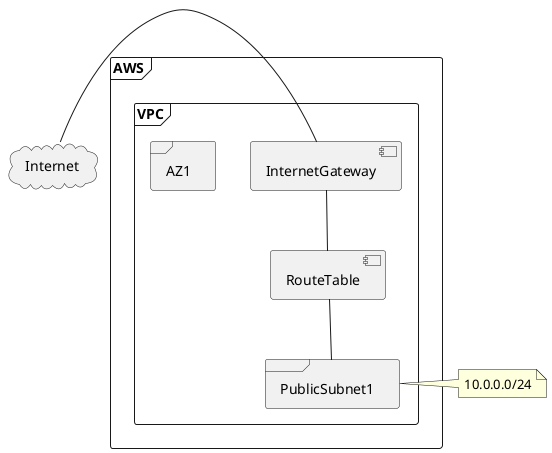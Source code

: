 @startuml
cloud Internet
frame "AWS" {
frame "VPC" {
    Internet - [InternetGateway]
    [InternetGateway] -- [RouteTable]
    [RouteTable] -- PublicSubnet1
    frame "AZ1" {
      frame "PublicSubnet1" {
      }
    }
}
}
note right of PublicSubnet1
  10.0.0.0/24
end note
@enduml